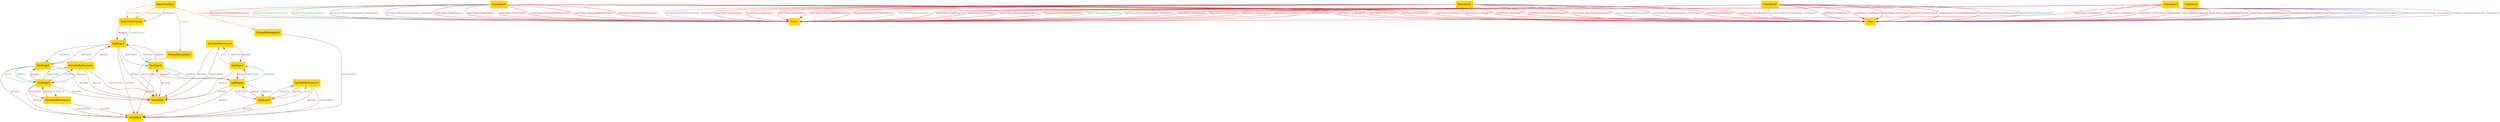 digraph "graph" {
graph [fontsize=12]
node [fontsize=12]
edge [fontsize=12]
rankdir=TB;
"N22" -> "N21" [uuid = "<ReturnStatement, AndExpr1>", color = "#e41a1c", fontcolor = "#e41a1c", style = "solid", label = "$exprs", dir = "forward", weight = "1"]
"N14" -> "N9" [uuid = "<AndExpr0, Variable0>", color = "#a65628", fontcolor = "#a65628", style = "solid", label = "$reads", dir = "forward", weight = "1"]
"N14" -> "N7" [uuid = "<AndExpr0, Variable1>", color = "#a65628", fontcolor = "#a65628", style = "solid", label = "$reads", dir = "forward", weight = "1"]
"N21" -> "N9" [uuid = "<AndExpr1, Variable0>", color = "#a65628", fontcolor = "#a65628", style = "solid", label = "$reads", dir = "forward", weight = "1"]
"N21" -> "N7" [uuid = "<AndExpr1, Variable1>", color = "#a65628", fontcolor = "#a65628", style = "solid", label = "$reads", dir = "forward", weight = "1"]
"N15" -> "N9" [uuid = "<AndExpr2, Variable0>", color = "#a65628", fontcolor = "#a65628", style = "solid", label = "$reads", dir = "forward", weight = "1"]
"N15" -> "N7" [uuid = "<AndExpr2, Variable1>", color = "#a65628", fontcolor = "#a65628", style = "solid", label = "$reads", dir = "forward", weight = "1"]
"N16" -> "N9" [uuid = "<NotExpr0, Variable0>", color = "#a65628", fontcolor = "#a65628", style = "solid", label = "$reads", dir = "forward", weight = "1"]
"N16" -> "N7" [uuid = "<NotExpr0, Variable1>", color = "#a65628", fontcolor = "#a65628", style = "solid", label = "$reads", dir = "forward", weight = "1"]
"N17" -> "N9" [uuid = "<NotExpr1, Variable0>", color = "#a65628", fontcolor = "#a65628", style = "solid", label = "$reads", dir = "forward", weight = "1"]
"N18" -> "N9" [uuid = "<NotExpr2, Variable0>", color = "#a65628", fontcolor = "#a65628", style = "solid", label = "$reads", dir = "forward", weight = "1"]
"N18" -> "N7" [uuid = "<NotExpr2, Variable1>", color = "#a65628", fontcolor = "#a65628", style = "solid", label = "$reads", dir = "forward", weight = "1"]
"N12" -> "N7" [uuid = "<NotExpr3, Variable1>", color = "#a65628", fontcolor = "#a65628", style = "solid", label = "$reads", dir = "forward", weight = "1"]
"N19" -> "N9" [uuid = "<VariableReference0, Variable0>", color = "#a65628", fontcolor = "#a65628", style = "solid", label = "$reads", dir = "forward", weight = "1"]
"N13" -> "N7" [uuid = "<VariableReference1, Variable1>", color = "#a65628", fontcolor = "#a65628", style = "solid", label = "$reads", dir = "forward", weight = "1"]
"N20" -> "N9" [uuid = "<VariableReference2, Variable0>", color = "#a65628", fontcolor = "#a65628", style = "solid", label = "$reads", dir = "forward", weight = "1"]
"N11" -> "N7" [uuid = "<VariableReference3, Variable1>", color = "#a65628", fontcolor = "#a65628", style = "solid", label = "$reads", dir = "forward", weight = "1"]
"N23" -> "N22" [uuid = "<MainFunction, ReturnStatement>", color = "#ff7f00", fontcolor = "#ff7f00", style = "solid", label = "$statements", dir = "forward", weight = "1"]
"N16" -> "N14" [uuid = "<NotExpr0, AndExpr0>", color = "#4daf4a", fontcolor = "#4daf4a", style = "solid", label = "child", dir = "forward", weight = "1"]
"N19" -> "N17" [uuid = "<NotExpr1, VariableReference0>", color = "#4daf4a", fontcolor = "#4daf4a", style = "solid", label = "child", dir = "back", weight = "1"]
"N18" -> "N15" [uuid = "<NotExpr2, AndExpr2>", color = "#4daf4a", fontcolor = "#4daf4a", style = "solid", label = "child", dir = "forward", weight = "1"]
"N13" -> "N12" [uuid = "<NotExpr3, VariableReference1>", color = "#4daf4a", fontcolor = "#4daf4a", style = "solid", label = "child", dir = "back", weight = "1"]
"N17" -> "N14" [uuid = "<AndExpr0, NotExpr1>", color = "#377eb8", fontcolor = "#377eb8", style = "solid", label = "children", dir = "back", weight = "1"]
"N14" -> "N12" [uuid = "<AndExpr0, NotExpr3>", color = "#377eb8", fontcolor = "#377eb8", style = "solid", label = "children", dir = "forward", weight = "1"]
"N21" -> "N16" [uuid = "<AndExpr1, NotExpr0>", color = "#377eb8", fontcolor = "#377eb8", style = "solid", label = "children", dir = "forward", weight = "1"]
"N21" -> "N18" [uuid = "<AndExpr1, NotExpr2>", color = "#377eb8", fontcolor = "#377eb8", style = "solid", label = "children", dir = "forward", weight = "1"]
"N20" -> "N15" [uuid = "<AndExpr2, VariableReference2>", color = "#377eb8", fontcolor = "#377eb8", style = "solid", label = "children", dir = "back", weight = "1"]
"N15" -> "N11" [uuid = "<AndExpr2, VariableReference3>", color = "#377eb8", fontcolor = "#377eb8", style = "solid", label = "children", dir = "forward", weight = "1"]
"N16" -> "N14" [uuid = "<NotExpr0, AndExpr0>", color = "#377eb8", fontcolor = "#377eb8", style = "solid", label = "children", dir = "forward", weight = "1"]
"N19" -> "N17" [uuid = "<NotExpr1, VariableReference0>", color = "#377eb8", fontcolor = "#377eb8", style = "solid", label = "children", dir = "back", weight = "1"]
"N18" -> "N15" [uuid = "<NotExpr2, AndExpr2>", color = "#377eb8", fontcolor = "#377eb8", style = "solid", label = "children", dir = "forward", weight = "1"]
"N13" -> "N12" [uuid = "<NotExpr3, VariableReference1>", color = "#377eb8", fontcolor = "#377eb8", style = "solid", label = "children", dir = "back", weight = "1"]
"N8" -> "N7" [uuid = "<FormalParameter0, Variable1>", color = "#984ea3", fontcolor = "#984ea3", style = "solid", label = "declaredVar", dir = "forward", weight = "1"]
"N10" -> "N9" [uuid = "<FormalParameter1, Variable0>", color = "#984ea3", fontcolor = "#984ea3", style = "solid", label = "declaredVar", dir = "forward", weight = "1"]
"N6" -> "N2" [uuid = "<Execution0, AndExpr0, True>", color = "#e41a1c", fontcolor = "#e41a1c", style = "solid", label = "exprValue [AndExpr0]", dir = "forward", weight = "1"]
"N6" -> "N1" [uuid = "<Execution0, AndExpr1, False>", color = "#e41a1c", fontcolor = "#e41a1c", style = "solid", label = "exprValue [AndExpr1]", dir = "forward", weight = "1"]
"N6" -> "N1" [uuid = "<Execution0, AndExpr2, False>", color = "#e41a1c", fontcolor = "#e41a1c", style = "solid", label = "exprValue [AndExpr2]", dir = "forward", weight = "1"]
"N6" -> "N1" [uuid = "<Execution0, NotExpr0, False>", color = "#e41a1c", fontcolor = "#e41a1c", style = "solid", label = "exprValue [NotExpr0]", dir = "forward", weight = "1"]
"N6" -> "N2" [uuid = "<Execution0, NotExpr1, True>", color = "#e41a1c", fontcolor = "#e41a1c", style = "solid", label = "exprValue [NotExpr1]", dir = "forward", weight = "1"]
"N6" -> "N2" [uuid = "<Execution0, NotExpr2, True>", color = "#e41a1c", fontcolor = "#e41a1c", style = "solid", label = "exprValue [NotExpr2]", dir = "forward", weight = "1"]
"N6" -> "N2" [uuid = "<Execution0, NotExpr3, True>", color = "#e41a1c", fontcolor = "#e41a1c", style = "solid", label = "exprValue [NotExpr3]", dir = "forward", weight = "1"]
"N6" -> "N1" [uuid = "<Execution0, VariableReference0, False>", color = "#e41a1c", fontcolor = "#e41a1c", style = "solid", label = "exprValue [VariableReference0]", dir = "forward", weight = "1"]
"N6" -> "N1" [uuid = "<Execution0, VariableReference1, False>", color = "#e41a1c", fontcolor = "#e41a1c", style = "solid", label = "exprValue [VariableReference1]", dir = "forward", weight = "1"]
"N6" -> "N1" [uuid = "<Execution0, VariableReference2, False>", color = "#e41a1c", fontcolor = "#e41a1c", style = "solid", label = "exprValue [VariableReference2]", dir = "forward", weight = "1"]
"N6" -> "N1" [uuid = "<Execution0, VariableReference3, False>", color = "#e41a1c", fontcolor = "#e41a1c", style = "solid", label = "exprValue [VariableReference3]", dir = "forward", weight = "1"]
"N5" -> "N1" [uuid = "<Execution1, AndExpr0, False>", color = "#e41a1c", fontcolor = "#e41a1c", style = "solid", label = "exprValue [AndExpr0]", dir = "forward", weight = "1"]
"N5" -> "N2" [uuid = "<Execution1, AndExpr1, True>", color = "#e41a1c", fontcolor = "#e41a1c", style = "solid", label = "exprValue [AndExpr1]", dir = "forward", weight = "1"]
"N5" -> "N1" [uuid = "<Execution1, AndExpr2, False>", color = "#e41a1c", fontcolor = "#e41a1c", style = "solid", label = "exprValue [AndExpr2]", dir = "forward", weight = "1"]
"N5" -> "N2" [uuid = "<Execution1, NotExpr0, True>", color = "#e41a1c", fontcolor = "#e41a1c", style = "solid", label = "exprValue [NotExpr0]", dir = "forward", weight = "1"]
"N5" -> "N2" [uuid = "<Execution1, NotExpr1, True>", color = "#e41a1c", fontcolor = "#e41a1c", style = "solid", label = "exprValue [NotExpr1]", dir = "forward", weight = "1"]
"N5" -> "N2" [uuid = "<Execution1, NotExpr2, True>", color = "#e41a1c", fontcolor = "#e41a1c", style = "solid", label = "exprValue [NotExpr2]", dir = "forward", weight = "1"]
"N5" -> "N1" [uuid = "<Execution1, NotExpr3, False>", color = "#e41a1c", fontcolor = "#e41a1c", style = "solid", label = "exprValue [NotExpr3]", dir = "forward", weight = "1"]
"N5" -> "N1" [uuid = "<Execution1, VariableReference0, False>", color = "#e41a1c", fontcolor = "#e41a1c", style = "solid", label = "exprValue [VariableReference0]", dir = "forward", weight = "1"]
"N5" -> "N2" [uuid = "<Execution1, VariableReference1, True>", color = "#e41a1c", fontcolor = "#e41a1c", style = "solid", label = "exprValue [VariableReference1]", dir = "forward", weight = "1"]
"N5" -> "N1" [uuid = "<Execution1, VariableReference2, False>", color = "#e41a1c", fontcolor = "#e41a1c", style = "solid", label = "exprValue [VariableReference2]", dir = "forward", weight = "1"]
"N5" -> "N2" [uuid = "<Execution1, VariableReference3, True>", color = "#e41a1c", fontcolor = "#e41a1c", style = "solid", label = "exprValue [VariableReference3]", dir = "forward", weight = "1"]
"N4" -> "N1" [uuid = "<Execution2, AndExpr0, False>", color = "#e41a1c", fontcolor = "#e41a1c", style = "solid", label = "exprValue [AndExpr0]", dir = "forward", weight = "1"]
"N4" -> "N2" [uuid = "<Execution2, AndExpr1, True>", color = "#e41a1c", fontcolor = "#e41a1c", style = "solid", label = "exprValue [AndExpr1]", dir = "forward", weight = "1"]
"N4" -> "N1" [uuid = "<Execution2, AndExpr2, False>", color = "#e41a1c", fontcolor = "#e41a1c", style = "solid", label = "exprValue [AndExpr2]", dir = "forward", weight = "1"]
"N4" -> "N2" [uuid = "<Execution2, NotExpr0, True>", color = "#e41a1c", fontcolor = "#e41a1c", style = "solid", label = "exprValue [NotExpr0]", dir = "forward", weight = "1"]
"N4" -> "N1" [uuid = "<Execution2, NotExpr1, False>", color = "#e41a1c", fontcolor = "#e41a1c", style = "solid", label = "exprValue [NotExpr1]", dir = "forward", weight = "1"]
"N4" -> "N2" [uuid = "<Execution2, NotExpr2, True>", color = "#e41a1c", fontcolor = "#e41a1c", style = "solid", label = "exprValue [NotExpr2]", dir = "forward", weight = "1"]
"N4" -> "N2" [uuid = "<Execution2, NotExpr3, True>", color = "#e41a1c", fontcolor = "#e41a1c", style = "solid", label = "exprValue [NotExpr3]", dir = "forward", weight = "1"]
"N4" -> "N2" [uuid = "<Execution2, VariableReference0, True>", color = "#e41a1c", fontcolor = "#e41a1c", style = "solid", label = "exprValue [VariableReference0]", dir = "forward", weight = "1"]
"N4" -> "N1" [uuid = "<Execution2, VariableReference1, False>", color = "#e41a1c", fontcolor = "#e41a1c", style = "solid", label = "exprValue [VariableReference1]", dir = "forward", weight = "1"]
"N4" -> "N2" [uuid = "<Execution2, VariableReference2, True>", color = "#e41a1c", fontcolor = "#e41a1c", style = "solid", label = "exprValue [VariableReference2]", dir = "forward", weight = "1"]
"N4" -> "N1" [uuid = "<Execution2, VariableReference3, False>", color = "#e41a1c", fontcolor = "#e41a1c", style = "solid", label = "exprValue [VariableReference3]", dir = "forward", weight = "1"]
"N3" -> "N1" [uuid = "<Execution3, AndExpr0, False>", color = "#e41a1c", fontcolor = "#e41a1c", style = "solid", label = "exprValue [AndExpr0]", dir = "forward", weight = "1"]
"N3" -> "N1" [uuid = "<Execution3, AndExpr1, False>", color = "#e41a1c", fontcolor = "#e41a1c", style = "solid", label = "exprValue [AndExpr1]", dir = "forward", weight = "1"]
"N3" -> "N2" [uuid = "<Execution3, AndExpr2, True>", color = "#e41a1c", fontcolor = "#e41a1c", style = "solid", label = "exprValue [AndExpr2]", dir = "forward", weight = "1"]
"N3" -> "N2" [uuid = "<Execution3, NotExpr0, True>", color = "#e41a1c", fontcolor = "#e41a1c", style = "solid", label = "exprValue [NotExpr0]", dir = "forward", weight = "1"]
"N3" -> "N1" [uuid = "<Execution3, NotExpr1, False>", color = "#e41a1c", fontcolor = "#e41a1c", style = "solid", label = "exprValue [NotExpr1]", dir = "forward", weight = "1"]
"N3" -> "N1" [uuid = "<Execution3, NotExpr2, False>", color = "#e41a1c", fontcolor = "#e41a1c", style = "solid", label = "exprValue [NotExpr2]", dir = "forward", weight = "1"]
"N3" -> "N1" [uuid = "<Execution3, NotExpr3, False>", color = "#e41a1c", fontcolor = "#e41a1c", style = "solid", label = "exprValue [NotExpr3]", dir = "forward", weight = "1"]
"N3" -> "N2" [uuid = "<Execution3, VariableReference0, True>", color = "#e41a1c", fontcolor = "#e41a1c", style = "solid", label = "exprValue [VariableReference0]", dir = "forward", weight = "1"]
"N3" -> "N2" [uuid = "<Execution3, VariableReference1, True>", color = "#e41a1c", fontcolor = "#e41a1c", style = "solid", label = "exprValue [VariableReference1]", dir = "forward", weight = "1"]
"N3" -> "N2" [uuid = "<Execution3, VariableReference2, True>", color = "#e41a1c", fontcolor = "#e41a1c", style = "solid", label = "exprValue [VariableReference2]", dir = "forward", weight = "1"]
"N3" -> "N2" [uuid = "<Execution3, VariableReference3, True>", color = "#e41a1c", fontcolor = "#e41a1c", style = "solid", label = "exprValue [VariableReference3]", dir = "forward", weight = "1"]
"N23" -> "N22" [uuid = "<MainFunction, ReturnStatement>", color = "#a65628", fontcolor = "#a65628", style = "solid", label = "firstStmt", dir = "forward", weight = "1"]
"N23" -> "N8" [uuid = "<MainFunction, FormalParameter0>", color = "#ff7f00", fontcolor = "#ff7f00", style = "solid", label = "formals", dir = "forward", weight = "1"]
"N23" -> "N10" [uuid = "<MainFunction, FormalParameter1>", color = "#ff7f00", fontcolor = "#ff7f00", style = "solid", label = "formals", dir = "forward", weight = "1"]
"N6" -> "N1" [uuid = "<Execution0, FormalParameter0, False>", color = "#4daf4a", fontcolor = "#4daf4a", style = "solid", label = "inputs [FormalParameter0]", dir = "forward", weight = "1"]
"N6" -> "N1" [uuid = "<Execution0, FormalParameter1, False>", color = "#4daf4a", fontcolor = "#4daf4a", style = "solid", label = "inputs [FormalParameter1]", dir = "forward", weight = "1"]
"N5" -> "N1" [uuid = "<Execution1, FormalParameter1, False>", color = "#4daf4a", fontcolor = "#4daf4a", style = "solid", label = "inputs [FormalParameter1]", dir = "forward", weight = "1"]
"N4" -> "N1" [uuid = "<Execution2, FormalParameter0, False>", color = "#4daf4a", fontcolor = "#4daf4a", style = "solid", label = "inputs [FormalParameter0]", dir = "forward", weight = "1"]
"N5" -> "N2" [uuid = "<Execution1, FormalParameter0, True>", color = "#377eb8", fontcolor = "#377eb8", style = "solid", label = "inputs [FormalParameter0]", dir = "forward", weight = "1"]
"N4" -> "N2" [uuid = "<Execution2, FormalParameter1, True>", color = "#377eb8", fontcolor = "#377eb8", style = "solid", label = "inputs [FormalParameter1]", dir = "forward", weight = "1"]
"N3" -> "N2" [uuid = "<Execution3, FormalParameter0, True>", color = "#377eb8", fontcolor = "#377eb8", style = "solid", label = "inputs [FormalParameter0]", dir = "forward", weight = "1"]
"N3" -> "N2" [uuid = "<Execution3, FormalParameter1, True>", color = "#377eb8", fontcolor = "#377eb8", style = "solid", label = "inputs [FormalParameter1]", dir = "forward", weight = "1"]
"N14" -> "N12" [uuid = "<AndExpr0, NotExpr3>", color = "#984ea3", fontcolor = "#984ea3", style = "solid", label = "leftChild", dir = "forward", weight = "1"]
"N21" -> "N18" [uuid = "<AndExpr1, NotExpr2>", color = "#984ea3", fontcolor = "#984ea3", style = "solid", label = "leftChild", dir = "forward", weight = "1"]
"N15" -> "N11" [uuid = "<AndExpr2, VariableReference3>", color = "#984ea3", fontcolor = "#984ea3", style = "solid", label = "leftChild", dir = "forward", weight = "1"]
"N16" -> "N14" [uuid = "<AndExpr0, NotExpr0>", color = "#e41a1c", fontcolor = "#e41a1c", style = "solid", label = "parent", dir = "back", weight = "1"]
"N18" -> "N15" [uuid = "<AndExpr2, NotExpr2>", color = "#e41a1c", fontcolor = "#e41a1c", style = "solid", label = "parent", dir = "back", weight = "1"]
"N21" -> "N16" [uuid = "<NotExpr0, AndExpr1>", color = "#e41a1c", fontcolor = "#e41a1c", style = "solid", label = "parent", dir = "back", weight = "1"]
"N17" -> "N14" [uuid = "<NotExpr1, AndExpr0>", color = "#e41a1c", fontcolor = "#e41a1c", style = "solid", label = "parent", dir = "forward", weight = "1"]
"N21" -> "N18" [uuid = "<NotExpr2, AndExpr1>", color = "#e41a1c", fontcolor = "#e41a1c", style = "solid", label = "parent", dir = "back", weight = "1"]
"N14" -> "N12" [uuid = "<NotExpr3, AndExpr0>", color = "#e41a1c", fontcolor = "#e41a1c", style = "solid", label = "parent", dir = "back", weight = "1"]
"N19" -> "N17" [uuid = "<VariableReference0, NotExpr1>", color = "#e41a1c", fontcolor = "#e41a1c", style = "solid", label = "parent", dir = "forward", weight = "1"]
"N13" -> "N12" [uuid = "<VariableReference1, NotExpr3>", color = "#e41a1c", fontcolor = "#e41a1c", style = "solid", label = "parent", dir = "forward", weight = "1"]
"N20" -> "N15" [uuid = "<VariableReference2, AndExpr2>", color = "#e41a1c", fontcolor = "#e41a1c", style = "solid", label = "parent", dir = "forward", weight = "1"]
"N15" -> "N11" [uuid = "<VariableReference3, AndExpr2>", color = "#e41a1c", fontcolor = "#e41a1c", style = "solid", label = "parent", dir = "back", weight = "1"]
"N19" -> "N9" [uuid = "<VariableReference0, Variable0>", color = "#a65628", fontcolor = "#a65628", style = "solid", label = "referredVar", dir = "forward", weight = "1"]
"N13" -> "N7" [uuid = "<VariableReference1, Variable1>", color = "#a65628", fontcolor = "#a65628", style = "solid", label = "referredVar", dir = "forward", weight = "1"]
"N20" -> "N9" [uuid = "<VariableReference2, Variable0>", color = "#a65628", fontcolor = "#a65628", style = "solid", label = "referredVar", dir = "forward", weight = "1"]
"N11" -> "N7" [uuid = "<VariableReference3, Variable1>", color = "#a65628", fontcolor = "#a65628", style = "solid", label = "referredVar", dir = "forward", weight = "1"]
"N23" -> "N22" [uuid = "<MainFunction, ReturnStatement>", color = "#ff7f00", fontcolor = "#ff7f00", style = "solid", label = "returnStmt", dir = "forward", weight = "1"]
"N22" -> "N21" [uuid = "<ReturnStatement, AndExpr1>", color = "#4daf4a", fontcolor = "#4daf4a", style = "solid", label = "returnValue", dir = "forward", weight = "1"]
"N17" -> "N14" [uuid = "<AndExpr0, NotExpr1>", color = "#377eb8", fontcolor = "#377eb8", style = "solid", label = "rightChild", dir = "back", weight = "1"]
"N21" -> "N16" [uuid = "<AndExpr1, NotExpr0>", color = "#377eb8", fontcolor = "#377eb8", style = "solid", label = "rightChild", dir = "forward", weight = "1"]
"N20" -> "N15" [uuid = "<AndExpr2, VariableReference2>", color = "#377eb8", fontcolor = "#377eb8", style = "solid", label = "rightChild", dir = "back", weight = "1"]
"N6" -> "N1" [uuid = "<Execution0, ReturnStatement, Variable0, False>", color = "#984ea3", fontcolor = "#984ea3", style = "solid", label = "varValue [ReturnStatement, Variable0]", dir = "forward", weight = "1"]
"N6" -> "N1" [uuid = "<Execution0, ReturnStatement, Variable1, False>", color = "#984ea3", fontcolor = "#984ea3", style = "solid", label = "varValue [ReturnStatement, Variable1]", dir = "forward", weight = "1"]
"N5" -> "N1" [uuid = "<Execution1, ReturnStatement, Variable0, False>", color = "#984ea3", fontcolor = "#984ea3", style = "solid", label = "varValue [ReturnStatement, Variable0]", dir = "forward", weight = "1"]
"N5" -> "N2" [uuid = "<Execution1, ReturnStatement, Variable1, True>", color = "#984ea3", fontcolor = "#984ea3", style = "solid", label = "varValue [ReturnStatement, Variable1]", dir = "forward", weight = "1"]
"N4" -> "N2" [uuid = "<Execution2, ReturnStatement, Variable0, True>", color = "#984ea3", fontcolor = "#984ea3", style = "solid", label = "varValue [ReturnStatement, Variable0]", dir = "forward", weight = "1"]
"N4" -> "N1" [uuid = "<Execution2, ReturnStatement, Variable1, False>", color = "#984ea3", fontcolor = "#984ea3", style = "solid", label = "varValue [ReturnStatement, Variable1]", dir = "forward", weight = "1"]
"N3" -> "N2" [uuid = "<Execution3, ReturnStatement, Variable0, True>", color = "#984ea3", fontcolor = "#984ea3", style = "solid", label = "varValue [ReturnStatement, Variable0]", dir = "forward", weight = "1"]
"N3" -> "N2" [uuid = "<Execution3, ReturnStatement, Variable1, True>", color = "#984ea3", fontcolor = "#984ea3", style = "solid", label = "varValue [ReturnStatement, Variable1]", dir = "forward", weight = "1"]
"N0" [uuid="Undefined", label="Undefined", color="#ffd700", fontcolor = "#000000", shape = "box", style = "filled, solid"]
"N1" [uuid="False", label="False", color="#ffd700", fontcolor = "#000000", shape = "box", style = "filled, solid"]
"N2" [uuid="True", label="True", color="#ffd700", fontcolor = "#000000", shape = "box", style = "filled, solid"]
"N3" [uuid="Execution3", label="Execution3", color="#ffd700", fontcolor = "#000000", shape = "box", style = "filled, solid"]
"N4" [uuid="Execution2", label="Execution2", color="#ffd700", fontcolor = "#000000", shape = "box", style = "filled, solid"]
"N5" [uuid="Execution1", label="Execution1", color="#ffd700", fontcolor = "#000000", shape = "box", style = "filled, solid"]
"N6" [uuid="Execution0", label="Execution0", color="#ffd700", fontcolor = "#000000", shape = "box", style = "filled, solid"]
"N7" [uuid="Variable1", label="Variable1", color="#ffd700", fontcolor = "#000000", shape = "box", style = "filled, solid"]
"N8" [uuid="FormalParameter0", label="FormalParameter0", color="#ffd700", fontcolor = "#000000", shape = "box", style = "filled, solid"]
"N9" [uuid="Variable0", label="Variable0", color="#ffd700", fontcolor = "#000000", shape = "box", style = "filled, solid"]
"N10" [uuid="FormalParameter1", label="FormalParameter1", color="#ffd700", fontcolor = "#000000", shape = "box", style = "filled, solid"]
"N11" [uuid="VariableReference3", label="VariableReference3", color="#ffd700", fontcolor = "#000000", shape = "box", style = "filled, solid"]
"N12" [uuid="NotExpr3", label="NotExpr3", color="#ffd700", fontcolor = "#000000", shape = "box", style = "filled, solid"]
"N13" [uuid="VariableReference1", label="VariableReference1", color="#ffd700", fontcolor = "#000000", shape = "box", style = "filled, solid"]
"N14" [uuid="AndExpr0", label="AndExpr0", color="#ffd700", fontcolor = "#000000", shape = "box", style = "filled, solid"]
"N15" [uuid="AndExpr2", label="AndExpr2", color="#ffd700", fontcolor = "#000000", shape = "box", style = "filled, solid"]
"N16" [uuid="NotExpr0", label="NotExpr0", color="#ffd700", fontcolor = "#000000", shape = "box", style = "filled, solid"]
"N17" [uuid="NotExpr1", label="NotExpr1", color="#ffd700", fontcolor = "#000000", shape = "box", style = "filled, solid"]
"N18" [uuid="NotExpr2", label="NotExpr2", color="#ffd700", fontcolor = "#000000", shape = "box", style = "filled, solid"]
"N19" [uuid="VariableReference0", label="VariableReference0", color="#ffd700", fontcolor = "#000000", shape = "box", style = "filled, solid"]
"N20" [uuid="VariableReference2", label="VariableReference2", color="#ffd700", fontcolor = "#000000", shape = "box", style = "filled, solid"]
"N21" [uuid="AndExpr1", label="AndExpr1", color="#ffd700", fontcolor = "#000000", shape = "box", style = "filled, solid"]
"N22" [uuid="ReturnStatement", label="ReturnStatement", color="#ffd700", fontcolor = "#000000", shape = "box", style = "filled, solid"]
"N23" [uuid="MainFunction", label="MainFunction", color="#ffd700", fontcolor = "#000000", shape = "box", style = "filled, solid"]
}
